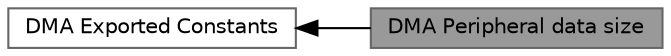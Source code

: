 digraph "DMA Peripheral data size"
{
 // LATEX_PDF_SIZE
  bgcolor="transparent";
  edge [fontname=Helvetica,fontsize=10,labelfontname=Helvetica,labelfontsize=10];
  node [fontname=Helvetica,fontsize=10,shape=box,height=0.2,width=0.4];
  rankdir=LR;
  Node2 [id="Node000002",label="DMA Exported Constants",height=0.2,width=0.4,color="grey40", fillcolor="white", style="filled",URL="$group__DMA__Exported__Constants.html",tooltip="DMA Exported constants."];
  Node1 [id="Node000001",label="DMA Peripheral data size",height=0.2,width=0.4,color="gray40", fillcolor="grey60", style="filled", fontcolor="black",tooltip="DMA peripheral data size."];
  Node2->Node1 [shape=plaintext, dir="back", style="solid"];
}
